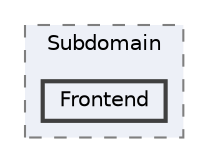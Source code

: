 digraph "app/Http/Controllers/Subdomain/Frontend"
{
 // LATEX_PDF_SIZE
  bgcolor="transparent";
  edge [fontname=Helvetica,fontsize=10,labelfontname=Helvetica,labelfontsize=10];
  node [fontname=Helvetica,fontsize=10,shape=box,height=0.2,width=0.4];
  compound=true
  subgraph clusterdir_f9537496a881d04275d19e4748b205ef {
    graph [ bgcolor="#edf0f7", pencolor="grey50", label="Subdomain", fontname=Helvetica,fontsize=10 style="filled,dashed", URL="dir_f9537496a881d04275d19e4748b205ef.html",tooltip=""]
  dir_c92beb4a63afa4cd692506ac159e5d5e [label="Frontend", fillcolor="#edf0f7", color="grey25", style="filled,bold", URL="dir_c92beb4a63afa4cd692506ac159e5d5e.html",tooltip=""];
  }
}
